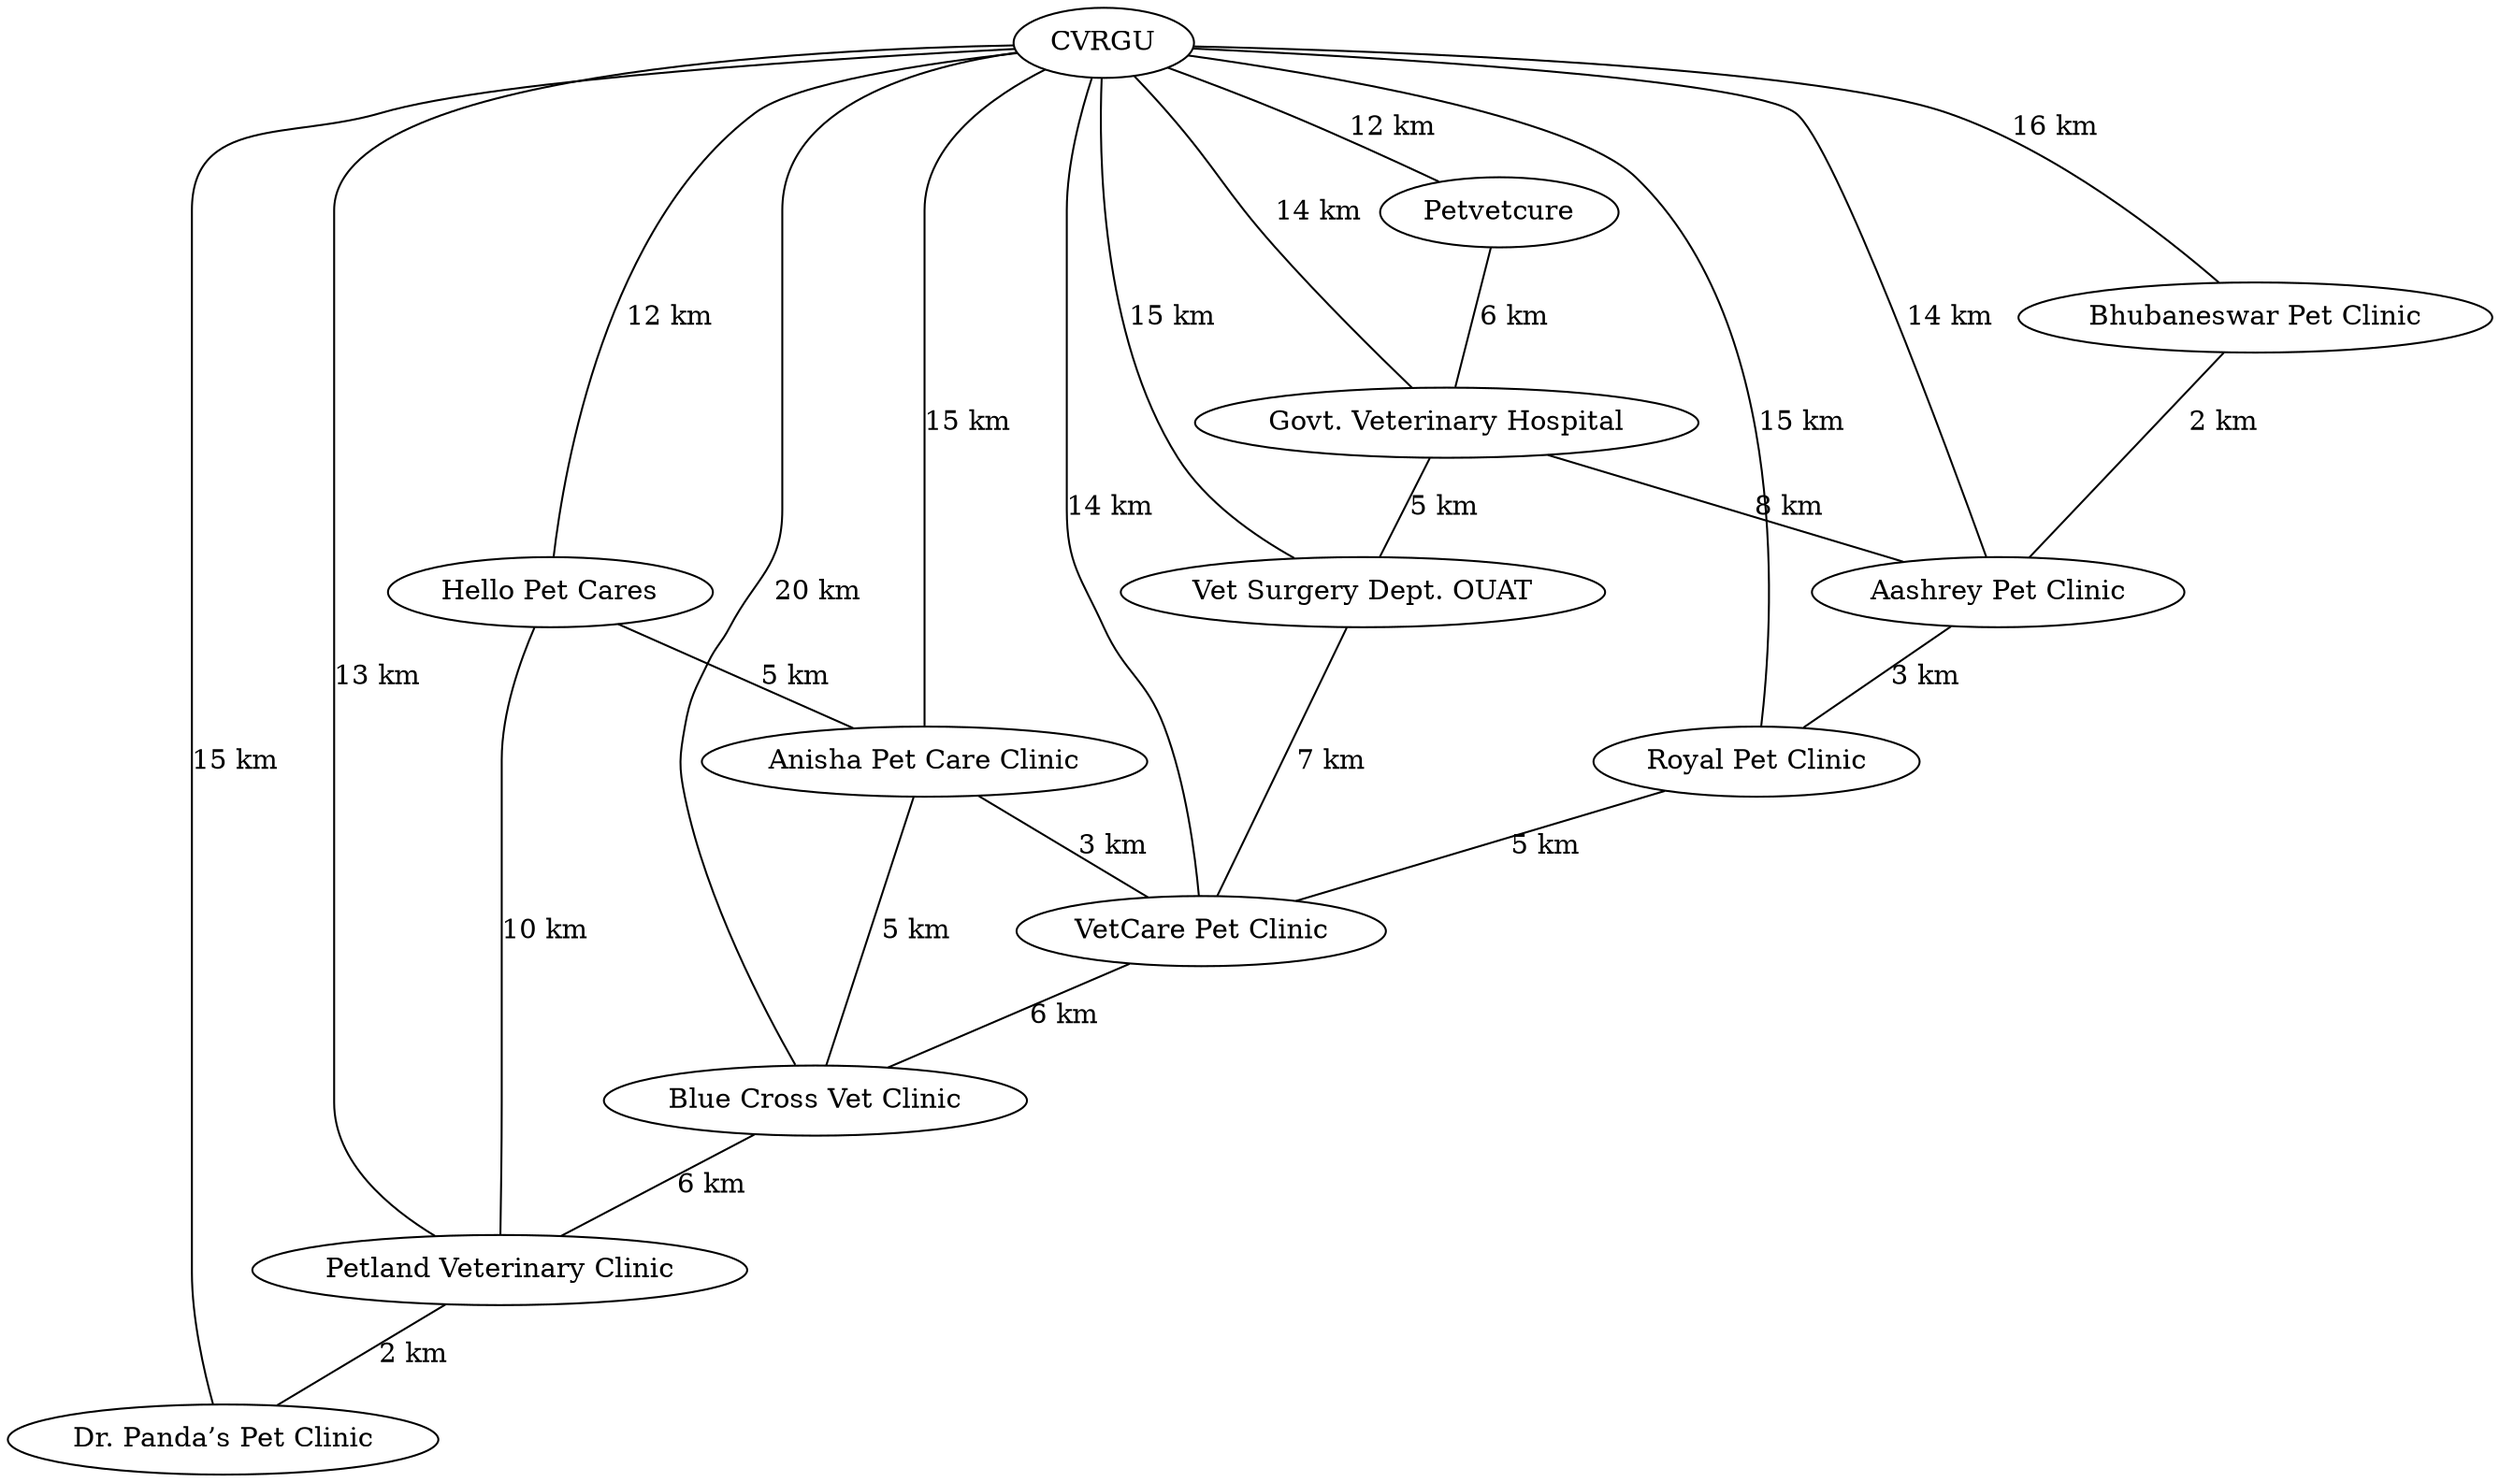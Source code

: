 graph G {
    "CVRGU" [label="CVRGU"];
    "Hello Pet Cares" [label="Hello Pet Cares"];
    "Anisha Pet Care Clinic" [label="Anisha Pet Care Clinic"];
    "Petvetcure" [label="Petvetcure"];
    "Govt. Veterinary Hospital" [label="Govt. Veterinary Hospital"];
    "Vet Surgery Dept. OUAT" [label="Vet Surgery Dept. OUAT"];
    "Bhubaneswar Pet Clinic" [label="Bhubaneswar Pet Clinic"];
    "Aashrey Pet Clinic" [label="Aashrey Pet Clinic"];
    "Royal Pet Clinic" [label="Royal Pet Clinic"];
    "VetCare Pet Clinic" [label="VetCare Pet Clinic"];
    "Blue Cross Vet Clinic" [label="Blue Cross Vet Clinic"];
    "Petland Veterinary Clinic" [label="Petland Veterinary Clinic"];
    "Dr. Panda’s Pet Clinic" [label="Dr. Panda’s Pet Clinic"];
    "CVRGU" -- "Hello Pet Cares" [label="12 km"];
    "CVRGU" -- "Anisha Pet Care Clinic" [label="15 km"];
    "CVRGU" -- "Petvetcure" [label="12 km"];
    "CVRGU" -- "Govt. Veterinary Hospital" [label="14 km"];
    "CVRGU" -- "Vet Surgery Dept. OUAT" [label="15 km"];
    "CVRGU" -- "Bhubaneswar Pet Clinic" [label="16 km"];
    "CVRGU" -- "Aashrey Pet Clinic" [label="14 km"];
    "CVRGU" -- "Royal Pet Clinic" [label="15 km"];
    "CVRGU" -- "VetCare Pet Clinic" [label="14 km"];
    "CVRGU" -- "Blue Cross Vet Clinic" [label="20 km"];
    "CVRGU" -- "Petland Veterinary Clinic" [label="13 km"];
    "CVRGU" -- "Dr. Panda’s Pet Clinic" [label="15 km"];
    "Hello Pet Cares" -- "Anisha Pet Care Clinic" [label="5 km"];
    "Hello Pet Cares" -- "Petland Veterinary Clinic" [label="10 km"];
    "Anisha Pet Care Clinic" -- "VetCare Pet Clinic" [label="3 km"];
    "Anisha Pet Care Clinic" -- "Blue Cross Vet Clinic" [label="5 km"];
    "Petvetcure" -- "Govt. Veterinary Hospital" [label="6 km"];
    "Govt. Veterinary Hospital" -- "Vet Surgery Dept. OUAT" [label="5 km"];
    "Govt. Veterinary Hospital" -- "Aashrey Pet Clinic" [label="8 km"];
    "Vet Surgery Dept. OUAT" -- "VetCare Pet Clinic" [label="7 km"];
    "Bhubaneswar Pet Clinic" -- "Aashrey Pet Clinic" [label="2 km"];
    "Aashrey Pet Clinic" -- "Royal Pet Clinic" [label="3 km"];
    "Royal Pet Clinic" -- "VetCare Pet Clinic" [label="5 km"];
    "VetCare Pet Clinic" -- "Blue Cross Vet Clinic" [label="6 km"];
    "Blue Cross Vet Clinic" -- "Petland Veterinary Clinic" [label="6 km"];
    "Petland Veterinary Clinic" -- "Dr. Panda’s Pet Clinic" [label="2 km"];
}
